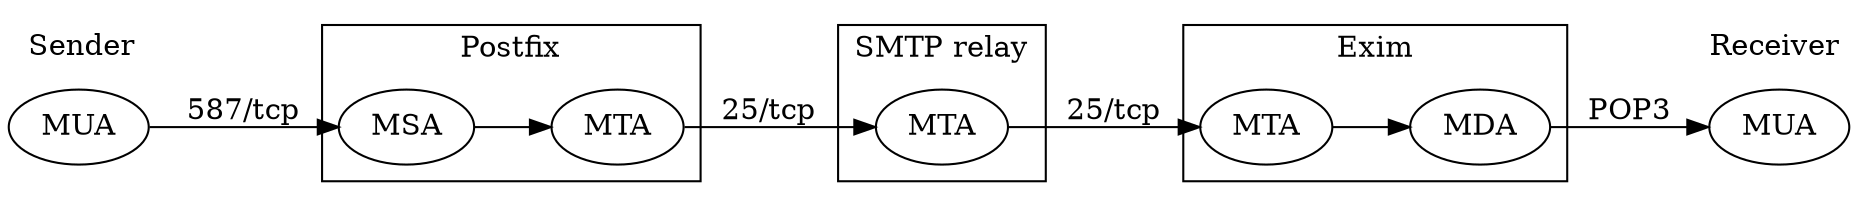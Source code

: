 digraph {
rankdir=LR
MTA2[label=MTA]
MTA3[label=MTA]
MUA2[label=MUA]

subgraph cluster_0 {
  label="Postfix"
  MSA -> MTA
}

MUA -> MSA[taillabel=Sender, labeldistance=5, labelangle=130, label="587/tcp"]

subgraph cluster_2 {
  label="SMTP relay"
  MTA2
}

MTA -> MTA2[label="25/tcp"]
MTA2 -> MTA3[label="25/tcp"]

subgraph cluster_1 {
  label="Exim"
  MTA3 -> MDA
}

MDA -> MUA2[headlabel=Receiver, labeldistance=5, labelangle=-130, label="POP3"]
}

